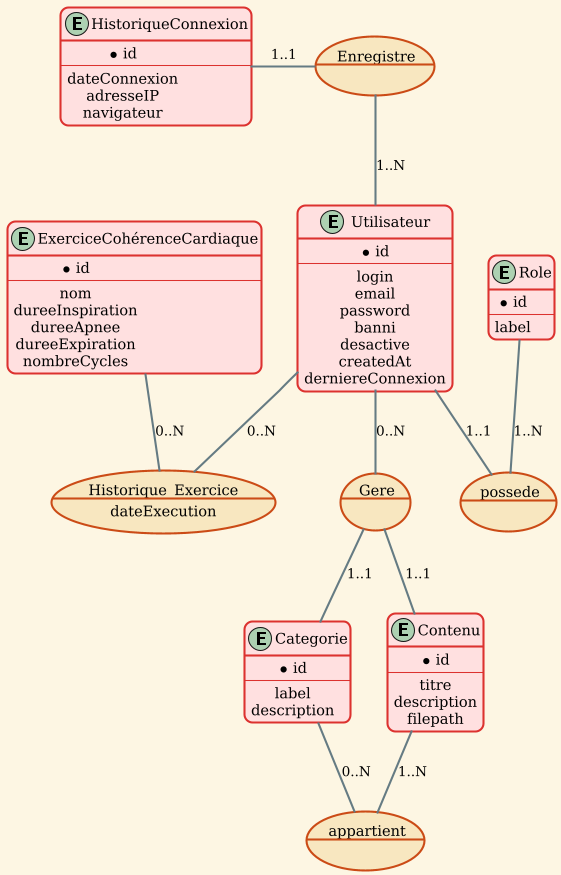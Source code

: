 @startuml

!theme sunlust
hide empty
skinparam linetype polyline
allowmixing

entity "Utilisateur" {
  * id
  --
  login
  email
  password
  banni
  desactive
  createdAt
  derniereConnexion
}

entity "Role" {
  * id
  --
  label
}

entity "ExerciceCohérenceCardiaque" {
  * id
  --
  nom
  dureeInspiration
  dureeApnee
  dureeExpiration
  nombreCycles
}

entity "Categorie" {
  * id
  --
  label
  description
}

entity "Contenu" {
  * id
  --
  titre
  description
  filepath
}

entity "HistoriqueConnexion" {
  * id
  --
  dateConnexion
  adresseIP
  navigateur
}

usecase "possede\n__" as U1
"Utilisateur" -- U1 : "1..1"
"Role" -- U1 : "1..N"

usecase "appartient\n__" as U2
"Contenu" -- U2 : "1..N"
"Categorie" -- U2 : "0..N"

usecase "Historique_Exercice\n__\ndateExecution" as U3
"Utilisateur" -- U3 : "0..N"
"ExerciceCohérenceCardiaque" -- U3 : "0..N"

usecase "Gere\n__" as U4
"Utilisateur" -down- U4 : "0..N"
"Contenu" -up- U4 : "1..1"
"Categorie" -up- U4 : "1..1"

usecase "Enregistre\n__" as U5
"Utilisateur" -up- U5 : "1..N"
"HistoriqueConnexion" -right- U5 : "1..1"
@enduml
